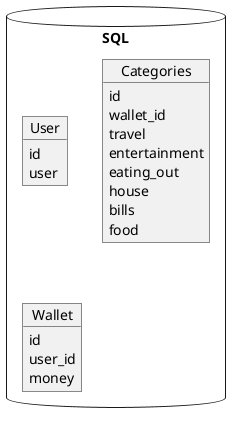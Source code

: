 @startuml
database "SQL" {
  object User {
	id
	user
  }
  object Categories {
    id
	wallet_id
	travel
	entertainment
	eating_out
	house
	bills
	food
  }
  object Wallet {
    id
    user_id
    money
  }
}
@enduml